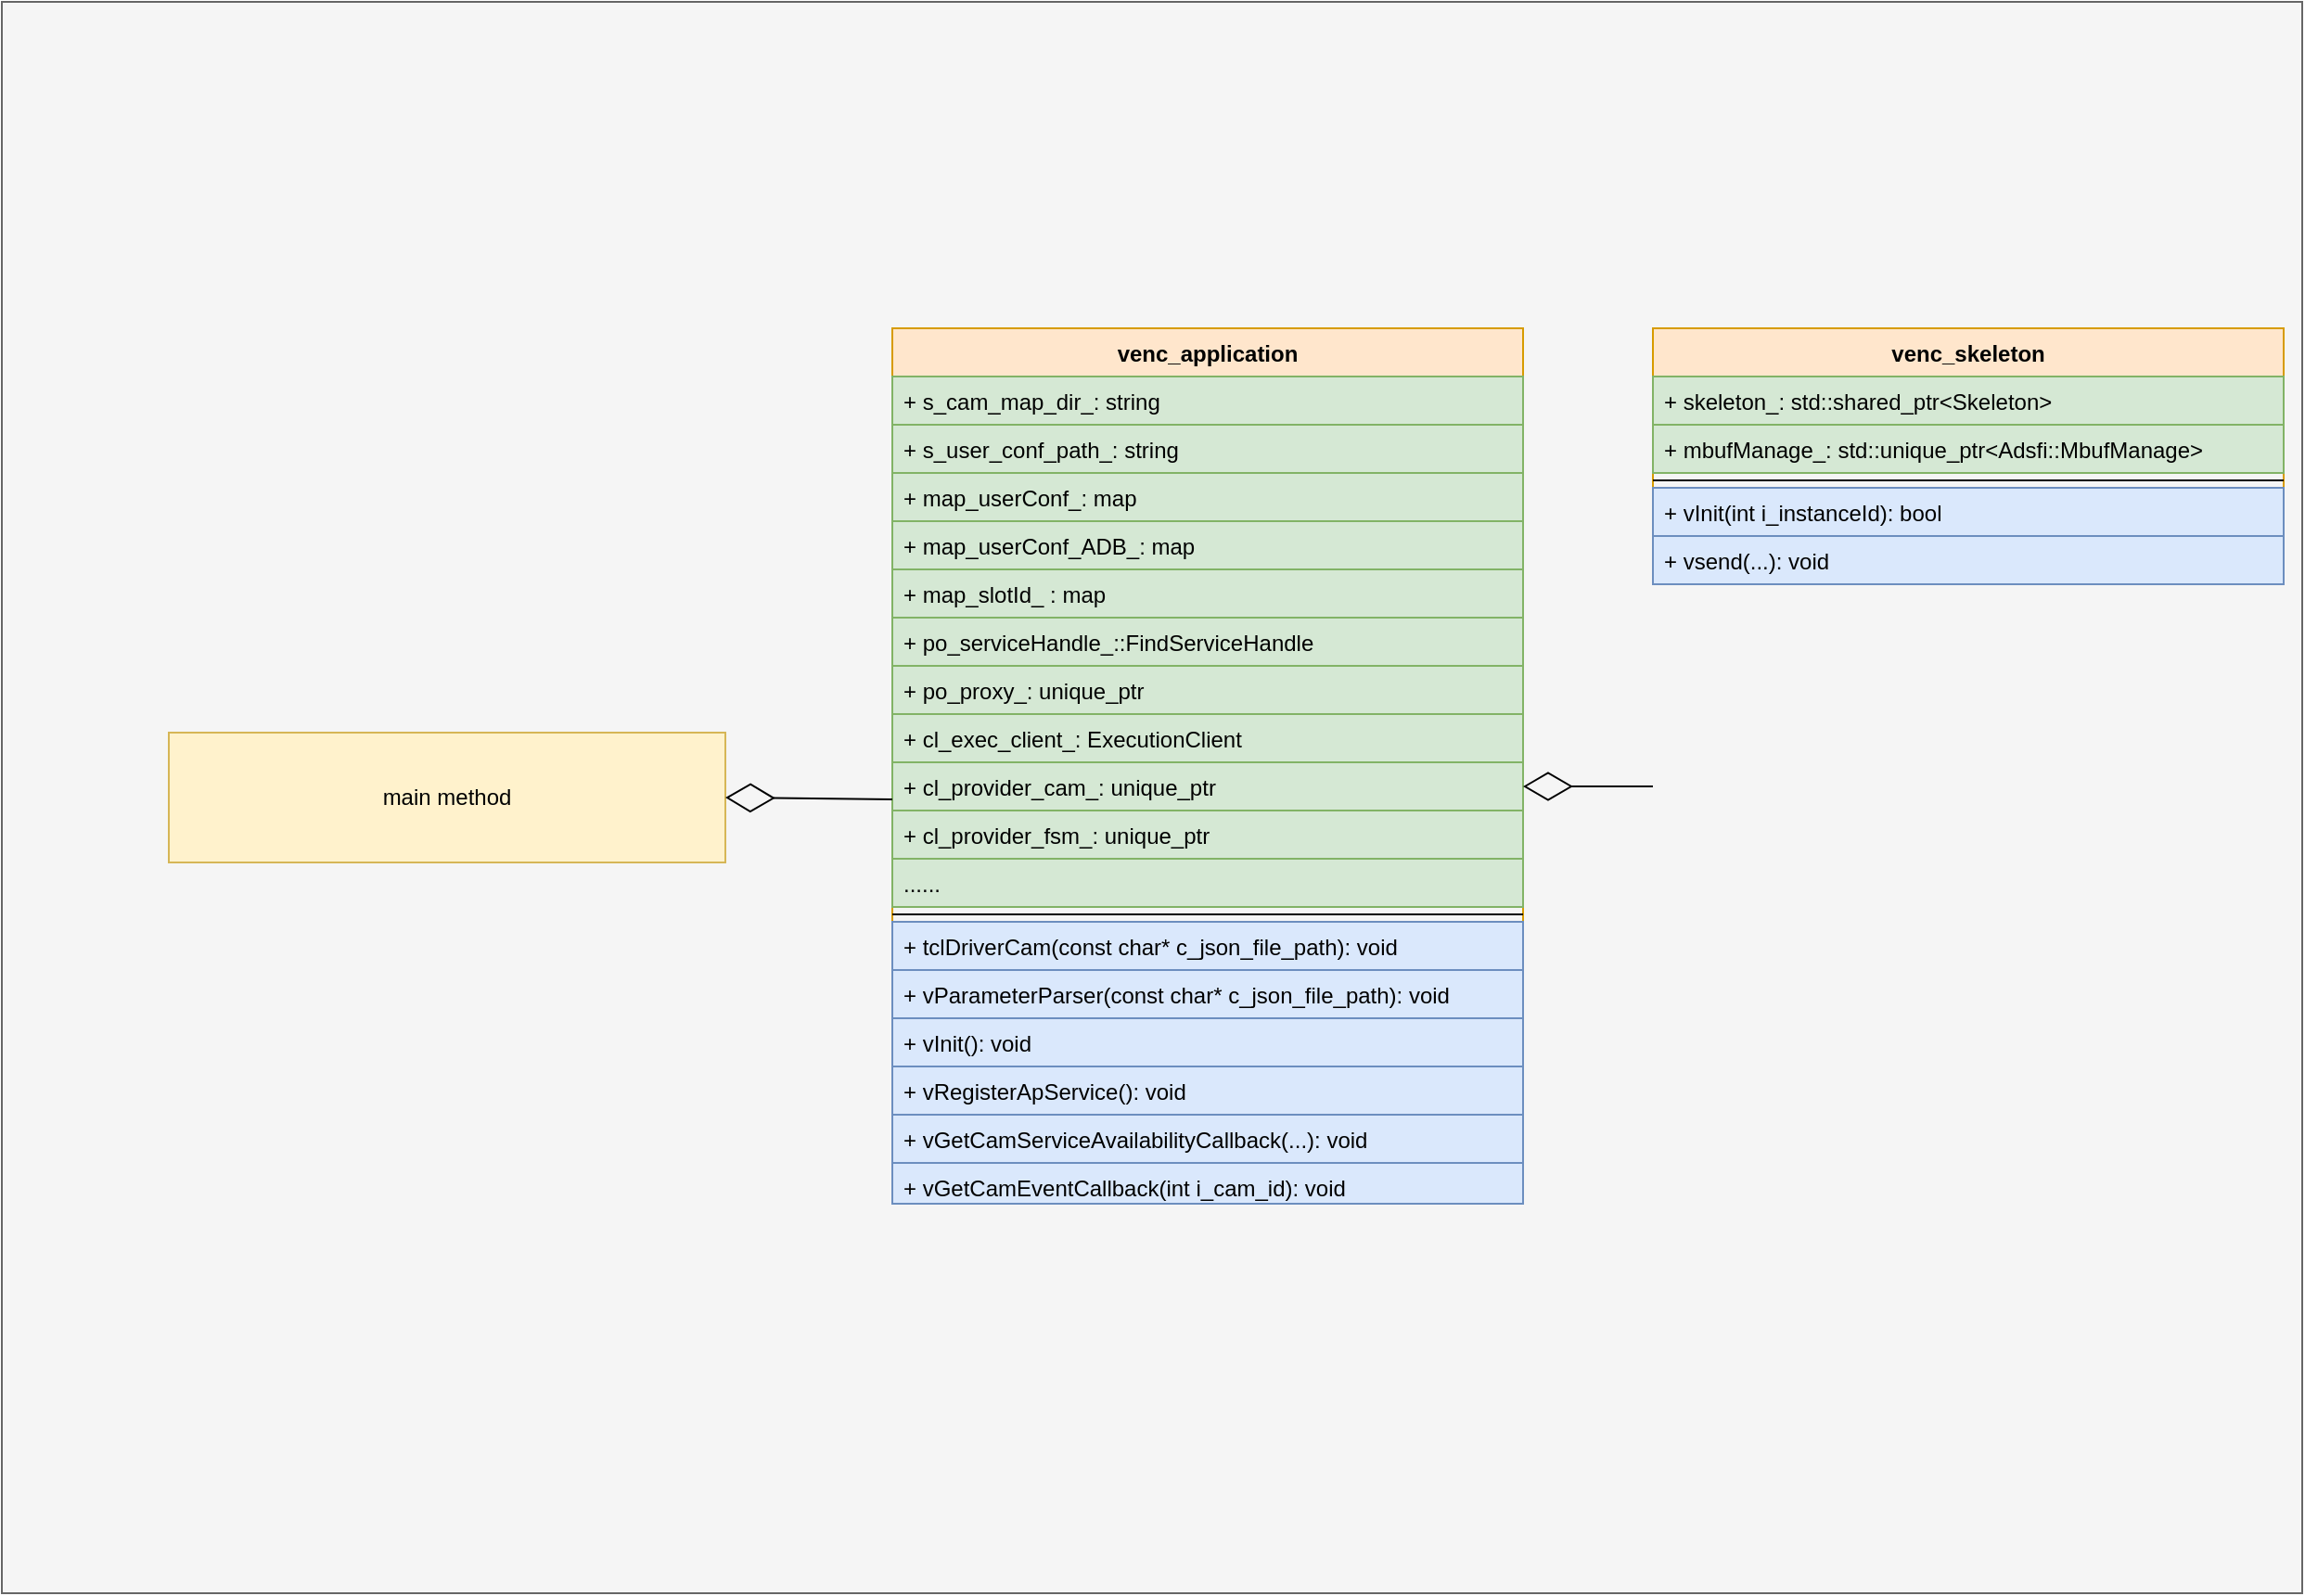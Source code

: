 <mxfile version="26.0.14">
  <diagram name="第 1 页" id="ww4SpD9q9hE-swhxdFp6">
    <mxGraphModel dx="1050" dy="-604" grid="1" gridSize="10" guides="1" tooltips="1" connect="1" arrows="1" fold="1" page="1" pageScale="1" pageWidth="827" pageHeight="1169" math="0" shadow="0">
      <root>
        <mxCell id="0" />
        <mxCell id="1" parent="0" />
        <mxCell id="QamxqkGbcU3FXPbwEzF8-87" value="" style="html=1;fillColor=#f5f5f5;fontColor=#333333;strokeColor=#666666;" parent="1" vertex="1">
          <mxGeometry x="70" y="1430" width="1240" height="858" as="geometry" />
        </mxCell>
        <mxCell id="QamxqkGbcU3FXPbwEzF8-137" value="venc_application" style="swimlane;fontStyle=1;align=center;verticalAlign=top;childLayout=stackLayout;horizontal=1;startSize=26;horizontalStack=0;resizeParent=1;resizeParentMax=0;resizeLast=0;collapsible=1;marginBottom=0;fillColor=#ffe6cc;strokeColor=#d79b00;" parent="1" vertex="1">
          <mxGeometry x="550" y="1606" width="340" height="372" as="geometry">
            <mxRectangle x="550" y="1606" width="130" height="30" as="alternateBounds" />
          </mxGeometry>
        </mxCell>
        <mxCell id="QamxqkGbcU3FXPbwEzF8-138" value="+ s_cam_map_dir_: string" style="text;strokeColor=#82b366;fillColor=#d5e8d4;align=left;verticalAlign=top;spacingLeft=4;spacingRight=4;overflow=hidden;rotatable=0;points=[[0,0.5],[1,0.5]];portConstraint=eastwest;" parent="QamxqkGbcU3FXPbwEzF8-137" vertex="1">
          <mxGeometry y="26" width="340" height="26" as="geometry" />
        </mxCell>
        <mxCell id="QamxqkGbcU3FXPbwEzF8-139" value="+ s_user_conf_path_: string" style="text;strokeColor=#82b366;fillColor=#d5e8d4;align=left;verticalAlign=top;spacingLeft=4;spacingRight=4;overflow=hidden;rotatable=0;points=[[0,0.5],[1,0.5]];portConstraint=eastwest;" parent="QamxqkGbcU3FXPbwEzF8-137" vertex="1">
          <mxGeometry y="52" width="340" height="26" as="geometry" />
        </mxCell>
        <mxCell id="QamxqkGbcU3FXPbwEzF8-140" value="+ map_userConf_: map" style="text;strokeColor=#82b366;fillColor=#d5e8d4;align=left;verticalAlign=top;spacingLeft=4;spacingRight=4;overflow=hidden;rotatable=0;points=[[0,0.5],[1,0.5]];portConstraint=eastwest;" parent="QamxqkGbcU3FXPbwEzF8-137" vertex="1">
          <mxGeometry y="78" width="340" height="26" as="geometry" />
        </mxCell>
        <mxCell id="QamxqkGbcU3FXPbwEzF8-141" value="+ map_userConf_ADB_: map" style="text;strokeColor=#82b366;fillColor=#d5e8d4;align=left;verticalAlign=top;spacingLeft=4;spacingRight=4;overflow=hidden;rotatable=0;points=[[0,0.5],[1,0.5]];portConstraint=eastwest;" parent="QamxqkGbcU3FXPbwEzF8-137" vertex="1">
          <mxGeometry y="104" width="340" height="26" as="geometry" />
        </mxCell>
        <mxCell id="QamxqkGbcU3FXPbwEzF8-142" value="+ map_slotId_ : map" style="text;strokeColor=#82b366;fillColor=#d5e8d4;align=left;verticalAlign=top;spacingLeft=4;spacingRight=4;overflow=hidden;rotatable=0;points=[[0,0.5],[1,0.5]];portConstraint=eastwest;" parent="QamxqkGbcU3FXPbwEzF8-137" vertex="1">
          <mxGeometry y="130" width="340" height="26" as="geometry" />
        </mxCell>
        <mxCell id="QamxqkGbcU3FXPbwEzF8-143" value="+ po_serviceHandle_::FindServiceHandle" style="text;strokeColor=#82b366;fillColor=#d5e8d4;align=left;verticalAlign=top;spacingLeft=4;spacingRight=4;overflow=hidden;rotatable=0;points=[[0,0.5],[1,0.5]];portConstraint=eastwest;" parent="QamxqkGbcU3FXPbwEzF8-137" vertex="1">
          <mxGeometry y="156" width="340" height="26" as="geometry" />
        </mxCell>
        <mxCell id="QamxqkGbcU3FXPbwEzF8-144" value="+ po_proxy_: unique_ptr" style="text;strokeColor=#82b366;fillColor=#d5e8d4;align=left;verticalAlign=top;spacingLeft=4;spacingRight=4;overflow=hidden;rotatable=0;points=[[0,0.5],[1,0.5]];portConstraint=eastwest;" parent="QamxqkGbcU3FXPbwEzF8-137" vertex="1">
          <mxGeometry y="182" width="340" height="26" as="geometry" />
        </mxCell>
        <mxCell id="QamxqkGbcU3FXPbwEzF8-145" value="+ cl_exec_client_: ExecutionClient " style="text;strokeColor=#82b366;fillColor=#d5e8d4;align=left;verticalAlign=top;spacingLeft=4;spacingRight=4;overflow=hidden;rotatable=0;points=[[0,0.5],[1,0.5]];portConstraint=eastwest;" parent="QamxqkGbcU3FXPbwEzF8-137" vertex="1">
          <mxGeometry y="208" width="340" height="26" as="geometry" />
        </mxCell>
        <mxCell id="QamxqkGbcU3FXPbwEzF8-146" value="+ cl_provider_cam_: unique_ptr" style="text;strokeColor=#82b366;fillColor=#d5e8d4;align=left;verticalAlign=top;spacingLeft=4;spacingRight=4;overflow=hidden;rotatable=0;points=[[0,0.5],[1,0.5]];portConstraint=eastwest;" parent="QamxqkGbcU3FXPbwEzF8-137" vertex="1">
          <mxGeometry y="234" width="340" height="26" as="geometry" />
        </mxCell>
        <mxCell id="QamxqkGbcU3FXPbwEzF8-147" value="+ cl_provider_fsm_: unique_ptr" style="text;strokeColor=#82b366;fillColor=#d5e8d4;align=left;verticalAlign=top;spacingLeft=4;spacingRight=4;overflow=hidden;rotatable=0;points=[[0,0.5],[1,0.5]];portConstraint=eastwest;" parent="QamxqkGbcU3FXPbwEzF8-137" vertex="1">
          <mxGeometry y="260" width="340" height="26" as="geometry" />
        </mxCell>
        <mxCell id="QamxqkGbcU3FXPbwEzF8-148" value="......" style="text;strokeColor=#82b366;fillColor=#d5e8d4;align=left;verticalAlign=top;spacingLeft=4;spacingRight=4;overflow=hidden;rotatable=0;points=[[0,0.5],[1,0.5]];portConstraint=eastwest;" parent="QamxqkGbcU3FXPbwEzF8-137" vertex="1">
          <mxGeometry y="286" width="340" height="26" as="geometry" />
        </mxCell>
        <mxCell id="QamxqkGbcU3FXPbwEzF8-149" value="" style="line;strokeWidth=1;fillColor=none;align=left;verticalAlign=middle;spacingTop=-1;spacingLeft=3;spacingRight=3;rotatable=0;labelPosition=right;points=[];portConstraint=eastwest;" parent="QamxqkGbcU3FXPbwEzF8-137" vertex="1">
          <mxGeometry y="312" width="340" height="8" as="geometry" />
        </mxCell>
        <mxCell id="QamxqkGbcU3FXPbwEzF8-150" value="+ tclDriverCam(const char* c_json_file_path): void" style="text;strokeColor=#6c8ebf;fillColor=#dae8fc;align=left;verticalAlign=top;spacingLeft=4;spacingRight=4;overflow=hidden;rotatable=0;points=[[0,0.5],[1,0.5]];portConstraint=eastwest;" parent="QamxqkGbcU3FXPbwEzF8-137" vertex="1">
          <mxGeometry y="320" width="340" height="26" as="geometry" />
        </mxCell>
        <mxCell id="QamxqkGbcU3FXPbwEzF8-151" value="+ vParameterParser(const char* c_json_file_path): void" style="text;strokeColor=#6c8ebf;fillColor=#dae8fc;align=left;verticalAlign=top;spacingLeft=4;spacingRight=4;overflow=hidden;rotatable=0;points=[[0,0.5],[1,0.5]];portConstraint=eastwest;" parent="QamxqkGbcU3FXPbwEzF8-137" vertex="1">
          <mxGeometry y="346" width="340" height="26" as="geometry" />
        </mxCell>
        <mxCell id="QamxqkGbcU3FXPbwEzF8-152" value="main method" style="rounded=0;whiteSpace=wrap;html=1;fillColor=#fff2cc;strokeColor=#d6b656;" parent="1" vertex="1">
          <mxGeometry x="160" y="1824" width="300" height="70" as="geometry" />
        </mxCell>
        <mxCell id="QamxqkGbcU3FXPbwEzF8-153" value="" style="endArrow=diamondThin;endFill=0;endSize=24;html=1;rounded=0;entryX=1;entryY=0.5;entryDx=0;entryDy=0;" parent="1" target="QamxqkGbcU3FXPbwEzF8-152" edge="1">
          <mxGeometry width="160" relative="1" as="geometry">
            <mxPoint x="550" y="1860" as="sourcePoint" />
            <mxPoint x="670" y="1581" as="targetPoint" />
          </mxGeometry>
        </mxCell>
        <mxCell id="QamxqkGbcU3FXPbwEzF8-154" value="+ vInit(): void" style="text;strokeColor=#6c8ebf;fillColor=#dae8fc;align=left;verticalAlign=top;spacingLeft=4;spacingRight=4;overflow=hidden;rotatable=0;points=[[0,0.5],[1,0.5]];portConstraint=eastwest;" parent="1" vertex="1">
          <mxGeometry x="550" y="1978" width="340" height="26" as="geometry" />
        </mxCell>
        <mxCell id="QamxqkGbcU3FXPbwEzF8-155" value="+ vRegisterApService(): void" style="text;strokeColor=#6c8ebf;fillColor=#dae8fc;align=left;verticalAlign=top;spacingLeft=4;spacingRight=4;overflow=hidden;rotatable=0;points=[[0,0.5],[1,0.5]];portConstraint=eastwest;" parent="1" vertex="1">
          <mxGeometry x="550" y="2004" width="340" height="26" as="geometry" />
        </mxCell>
        <mxCell id="QamxqkGbcU3FXPbwEzF8-156" value="+ vGetCamServiceAvailabilityCallback(...): void" style="text;strokeColor=#6c8ebf;fillColor=#dae8fc;align=left;verticalAlign=top;spacingLeft=4;spacingRight=4;overflow=hidden;rotatable=0;points=[[0,0.5],[1,0.5]];portConstraint=eastwest;" parent="1" vertex="1">
          <mxGeometry x="550" y="2030" width="340" height="26" as="geometry" />
        </mxCell>
        <mxCell id="QamxqkGbcU3FXPbwEzF8-157" value="+ vGetCamEventCallback(int i_cam_id): void" style="text;strokeColor=#6c8ebf;fillColor=#dae8fc;align=left;verticalAlign=top;spacingLeft=4;spacingRight=4;overflow=hidden;rotatable=0;points=[[0,0.5],[1,0.5]];portConstraint=eastwest;" parent="1" vertex="1">
          <mxGeometry x="550" y="2056" width="340" height="22" as="geometry" />
        </mxCell>
        <mxCell id="dkvpZq7iE4lLp07j0uEw-1" value="venc_skeleton" style="swimlane;fontStyle=1;align=center;verticalAlign=top;childLayout=stackLayout;horizontal=1;startSize=26;horizontalStack=0;resizeParent=1;resizeParentMax=0;resizeLast=0;collapsible=1;marginBottom=0;fillColor=#ffe6cc;strokeColor=#d79b00;" vertex="1" parent="1">
          <mxGeometry x="960" y="1606" width="340" height="138" as="geometry">
            <mxRectangle x="550" y="1606" width="130" height="30" as="alternateBounds" />
          </mxGeometry>
        </mxCell>
        <mxCell id="dkvpZq7iE4lLp07j0uEw-2" value="+ skeleton_: std::shared_ptr&lt;Skeleton&gt;" style="text;strokeColor=#82b366;fillColor=#d5e8d4;align=left;verticalAlign=top;spacingLeft=4;spacingRight=4;overflow=hidden;rotatable=0;points=[[0,0.5],[1,0.5]];portConstraint=eastwest;" vertex="1" parent="dkvpZq7iE4lLp07j0uEw-1">
          <mxGeometry y="26" width="340" height="26" as="geometry" />
        </mxCell>
        <mxCell id="dkvpZq7iE4lLp07j0uEw-3" value="+ mbufManage_: std::unique_ptr&lt;Adsfi::MbufManage&gt;" style="text;strokeColor=#82b366;fillColor=#d5e8d4;align=left;verticalAlign=top;spacingLeft=4;spacingRight=4;overflow=hidden;rotatable=0;points=[[0,0.5],[1,0.5]];portConstraint=eastwest;" vertex="1" parent="dkvpZq7iE4lLp07j0uEw-1">
          <mxGeometry y="52" width="340" height="26" as="geometry" />
        </mxCell>
        <mxCell id="dkvpZq7iE4lLp07j0uEw-13" value="" style="line;strokeWidth=1;fillColor=none;align=left;verticalAlign=middle;spacingTop=-1;spacingLeft=3;spacingRight=3;rotatable=0;labelPosition=right;points=[];portConstraint=eastwest;" vertex="1" parent="dkvpZq7iE4lLp07j0uEw-1">
          <mxGeometry y="78" width="340" height="8" as="geometry" />
        </mxCell>
        <mxCell id="dkvpZq7iE4lLp07j0uEw-14" value="+ vInit(int i_instanceId): bool" style="text;strokeColor=#6c8ebf;fillColor=#dae8fc;align=left;verticalAlign=top;spacingLeft=4;spacingRight=4;overflow=hidden;rotatable=0;points=[[0,0.5],[1,0.5]];portConstraint=eastwest;" vertex="1" parent="dkvpZq7iE4lLp07j0uEw-1">
          <mxGeometry y="86" width="340" height="26" as="geometry" />
        </mxCell>
        <mxCell id="dkvpZq7iE4lLp07j0uEw-15" value="+ vsend(...): void" style="text;strokeColor=#6c8ebf;fillColor=#dae8fc;align=left;verticalAlign=top;spacingLeft=4;spacingRight=4;overflow=hidden;rotatable=0;points=[[0,0.5],[1,0.5]];portConstraint=eastwest;" vertex="1" parent="dkvpZq7iE4lLp07j0uEw-1">
          <mxGeometry y="112" width="340" height="26" as="geometry" />
        </mxCell>
        <mxCell id="dkvpZq7iE4lLp07j0uEw-16" value="" style="endArrow=diamondThin;endFill=0;endSize=24;html=1;rounded=0;entryX=1;entryY=0.5;entryDx=0;entryDy=0;exitX=0;exitY=0.5;exitDx=0;exitDy=0;" edge="1" parent="1" target="QamxqkGbcU3FXPbwEzF8-146">
          <mxGeometry width="160" relative="1" as="geometry">
            <mxPoint x="960" y="1853" as="sourcePoint" />
            <mxPoint x="900" y="1858.5" as="targetPoint" />
          </mxGeometry>
        </mxCell>
      </root>
    </mxGraphModel>
  </diagram>
</mxfile>

